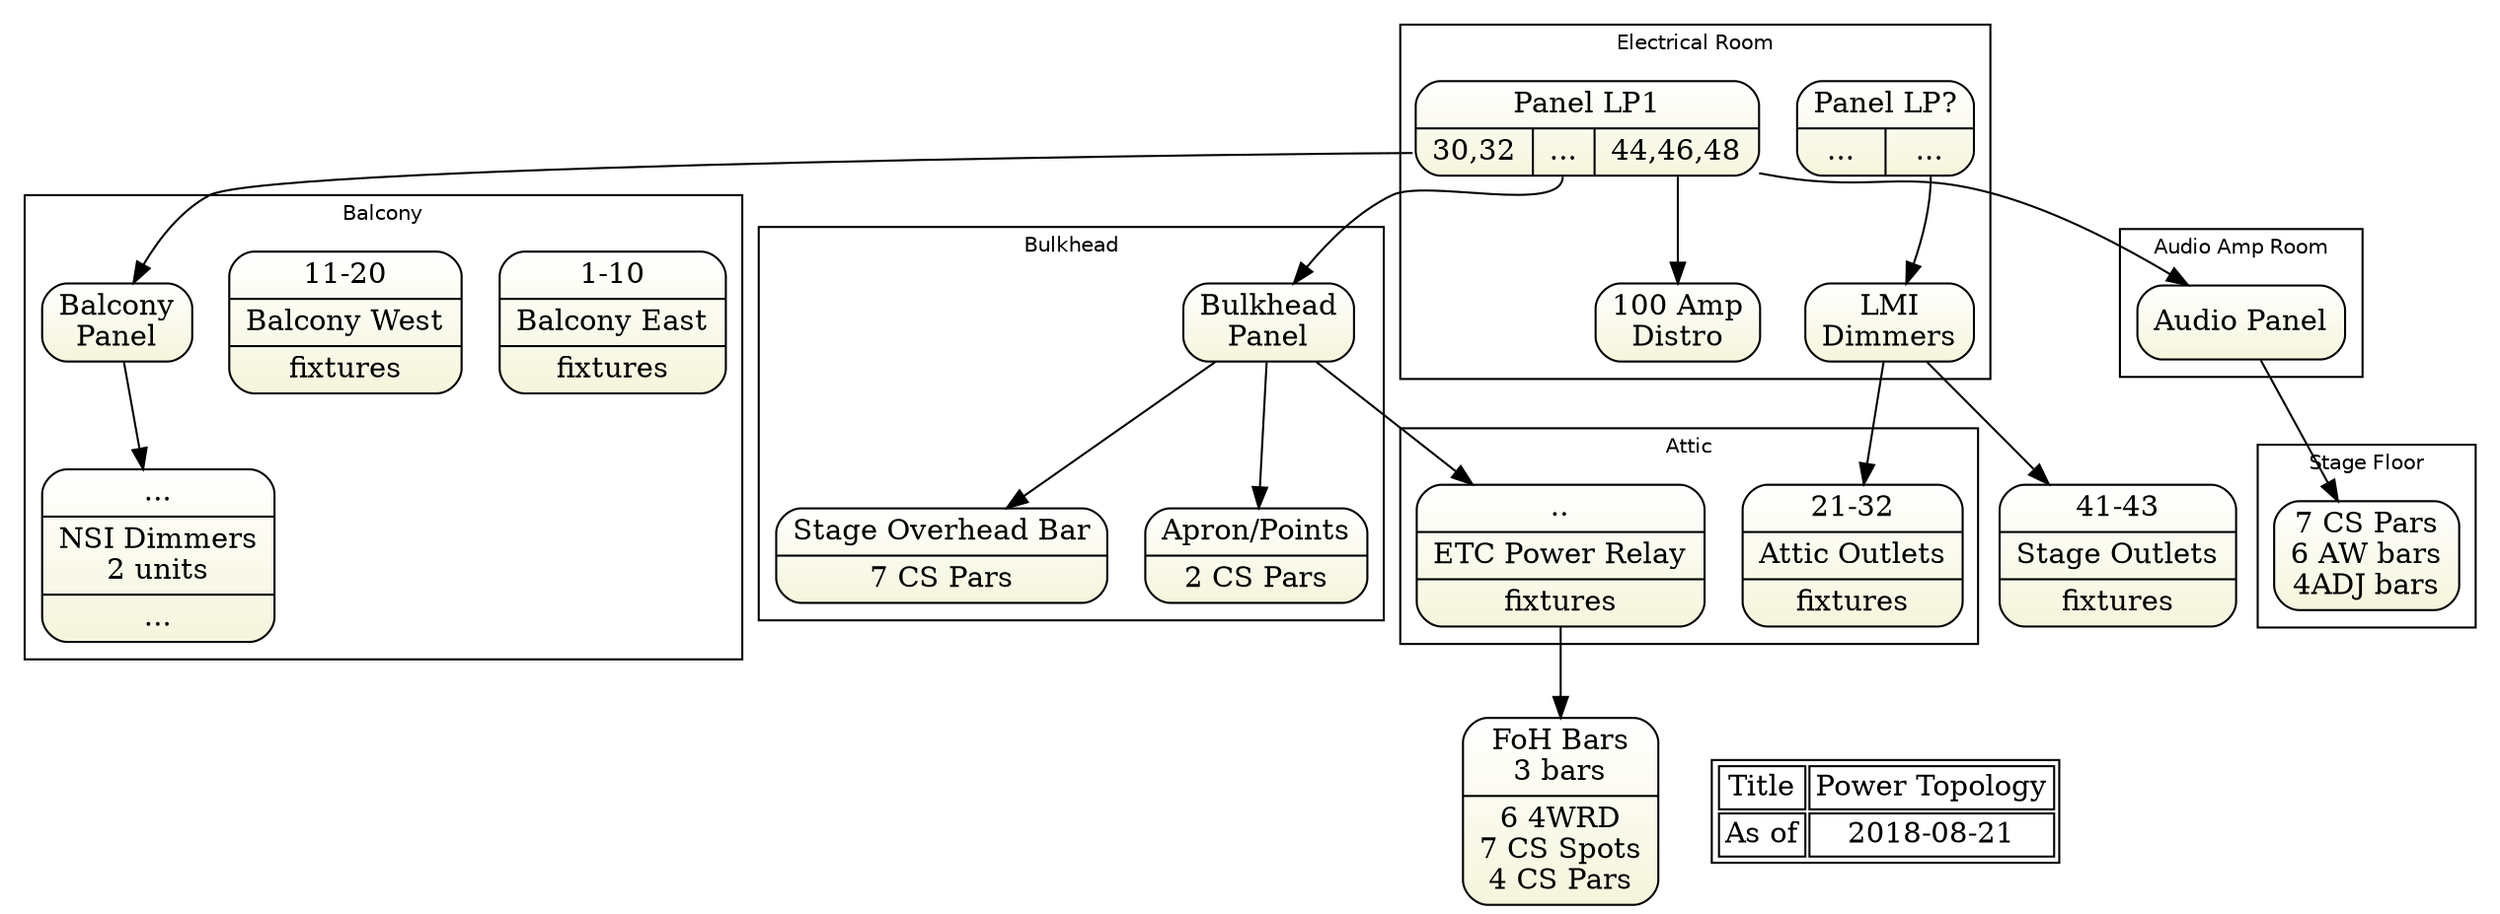 digraph topology3 { 
graph [overlap = true, fontsize = 10, rankdir=TB 
      tooltip="Lighting Power Topology",
      fontname = Helvetica]

node [shape=Mrecord, tooltip="" , 
      fillcolor="white:beige" , style=filled  
      gradientangle=270]
      
lp1 [label="{{Panel LP1}|{ <o3032>30,32|<o2>...|<o4448>44,46,48}}"]
somepanel [label="{{Panel LP?}|{ <o3032>...|<ox>... }}"]
stage     [label="{<i>41-43|{Stage Outlets}|{ fixtures}}"]
balconyeast  [label="{<i>1-10|{Balcony East}|{ fixtures}}"]
balconywest  [label="{<i>11-20|{Balcony West}|{ fixtures}}"]

fohbar       [label="{FoH Bars\n3 bars|6 4WRD\n7 CS Spots\n4 CS Pars}"]
topbar       [label="{Stage Overhead Bar|7 CS Pars}"]
points       [label="{Apron/Points|2 CS Pars}"]

etcrelay  [label="{<i>..|{ETC Power Relay}|{ fixtures}}"]

      
subgraph cluster_er { label="Electrical Room"
  somepanel
  lmi      [label="LMI\nDimmers"]
  lp1
  distro [label="100 Amp\nDistro"]
}      

subgraph cluster_bal { label="Balcony"
  balcony     [label="Balcony\nPanel"]
  nsi         [label="{<i>...|{NSI Dimmers\n2 units}|{ <o>...}}"]
  balconyeast
  balconywest
}

subgraph cluster_bulk { label="Bulkhead"
  bulkhead  [label="Bulkhead\nPanel"]
  topbar
  points
}

subgraph cluster_attic {label="Attic"
attic [label="{<i>21-32|{Attic Outlets}|{ fixtures}}"]
etcrelay
}

subgraph cluster_amp {label="Audio Amp Room"
   amppanel [label="Audio Panel"]
}

subgraph cluster_stage {label="Stage Floor"
  stagepars [label="7 CS Pars\n6 AW bars\n4ADJ bars"]
}

amppanel -> stagepars

somepanel:ox -> lmi
lmi -> stage  
lmi -> attic

lp1:o2 -> bulkhead
lp1:o3032 -> balcony  
lp1:o4448 -> distro
balcony -> nsi

lp1 -> amppanel

bulkhead -> topbar
bulkhead -> points
bulkhead -> etcrelay -> fohbar
  
Node [shape=plaintext, fillcolor=white]
stamp [label= <<table>
<tr><td>Title</td>
    <td>Power Topology</td>
</tr>    
<tr><td>As of</td>
    <td>2018-08-21</td>
</tr>
</table>> ]  

{rank=same; stamp  fohbar    }

 } 